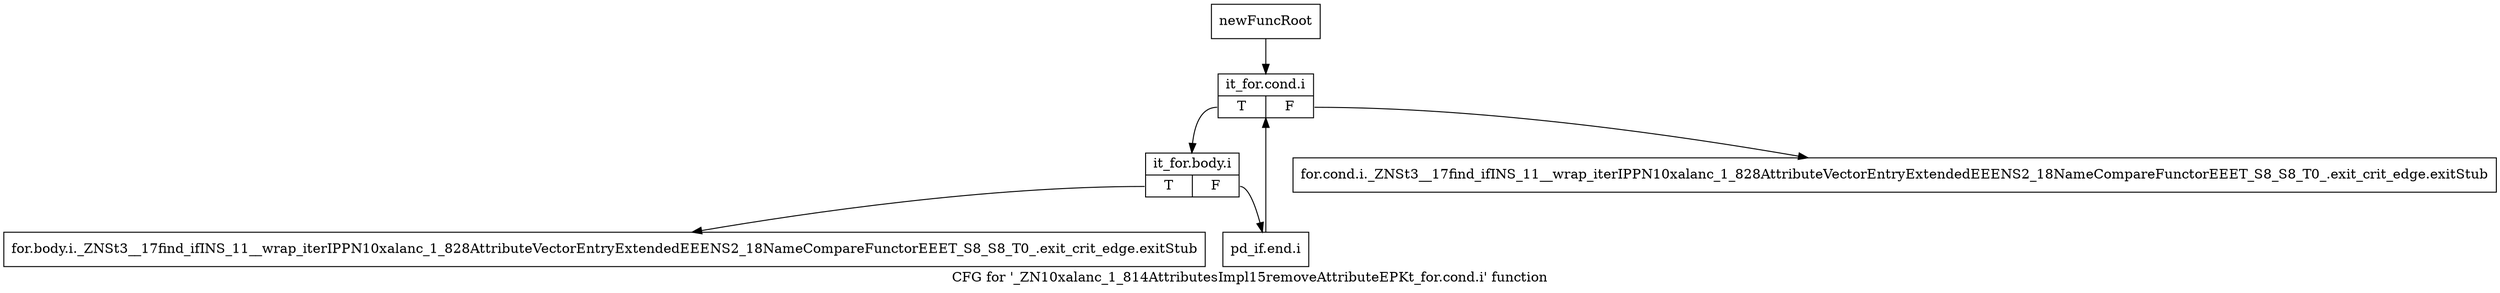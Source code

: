 digraph "CFG for '_ZN10xalanc_1_814AttributesImpl15removeAttributeEPKt_for.cond.i' function" {
	label="CFG for '_ZN10xalanc_1_814AttributesImpl15removeAttributeEPKt_for.cond.i' function";

	Node0x9d28730 [shape=record,label="{newFuncRoot}"];
	Node0x9d28730 -> Node0x9d28820;
	Node0x9d28780 [shape=record,label="{for.cond.i._ZNSt3__17find_ifINS_11__wrap_iterIPPN10xalanc_1_828AttributeVectorEntryExtendedEEENS2_18NameCompareFunctorEEET_S8_S8_T0_.exit_crit_edge.exitStub}"];
	Node0x9d287d0 [shape=record,label="{for.body.i._ZNSt3__17find_ifINS_11__wrap_iterIPPN10xalanc_1_828AttributeVectorEntryExtendedEEENS2_18NameCompareFunctorEEET_S8_S8_T0_.exit_crit_edge.exitStub}"];
	Node0x9d28820 [shape=record,label="{it_for.cond.i|{<s0>T|<s1>F}}"];
	Node0x9d28820:s0 -> Node0x9d28870;
	Node0x9d28820:s1 -> Node0x9d28780;
	Node0x9d28870 [shape=record,label="{it_for.body.i|{<s0>T|<s1>F}}"];
	Node0x9d28870:s0 -> Node0x9d287d0;
	Node0x9d28870:s1 -> Node0x9d288c0;
	Node0x9d288c0 [shape=record,label="{pd_if.end.i}"];
	Node0x9d288c0 -> Node0x9d28820;
}
